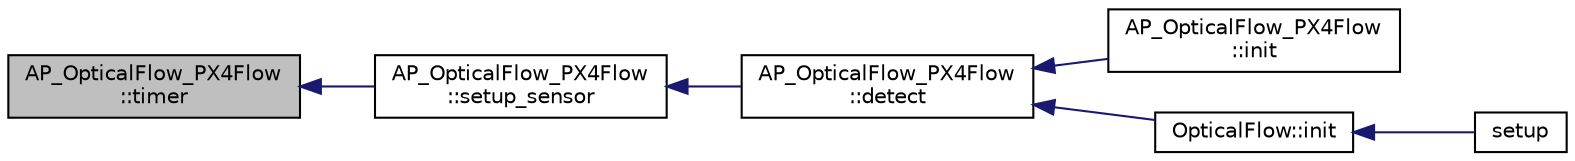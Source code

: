 digraph "AP_OpticalFlow_PX4Flow::timer"
{
 // INTERACTIVE_SVG=YES
  edge [fontname="Helvetica",fontsize="10",labelfontname="Helvetica",labelfontsize="10"];
  node [fontname="Helvetica",fontsize="10",shape=record];
  rankdir="LR";
  Node1 [label="AP_OpticalFlow_PX4Flow\l::timer",height=0.2,width=0.4,color="black", fillcolor="grey75", style="filled", fontcolor="black"];
  Node1 -> Node2 [dir="back",color="midnightblue",fontsize="10",style="solid",fontname="Helvetica"];
  Node2 [label="AP_OpticalFlow_PX4Flow\l::setup_sensor",height=0.2,width=0.4,color="black", fillcolor="white", style="filled",URL="$classAP__OpticalFlow__PX4Flow.html#ace20a56ea665c0b1dad76e8400593c3b"];
  Node2 -> Node3 [dir="back",color="midnightblue",fontsize="10",style="solid",fontname="Helvetica"];
  Node3 [label="AP_OpticalFlow_PX4Flow\l::detect",height=0.2,width=0.4,color="black", fillcolor="white", style="filled",URL="$classAP__OpticalFlow__PX4Flow.html#afa8ebf12ec7048c6073ab3eda158540b"];
  Node3 -> Node4 [dir="back",color="midnightblue",fontsize="10",style="solid",fontname="Helvetica"];
  Node4 [label="AP_OpticalFlow_PX4Flow\l::init",height=0.2,width=0.4,color="black", fillcolor="white", style="filled",URL="$classAP__OpticalFlow__PX4Flow.html#ac44f7606bd1b7d840695ee63fddba775"];
  Node3 -> Node5 [dir="back",color="midnightblue",fontsize="10",style="solid",fontname="Helvetica"];
  Node5 [label="OpticalFlow::init",height=0.2,width=0.4,color="black", fillcolor="white", style="filled",URL="$classOpticalFlow.html#a38bb66f6104e140e3ca46aa1129c43ae"];
  Node5 -> Node6 [dir="back",color="midnightblue",fontsize="10",style="solid",fontname="Helvetica"];
  Node6 [label="setup",height=0.2,width=0.4,color="black", fillcolor="white", style="filled",URL="$AP__OpticalFlow__test_8cpp.html#a4fc01d736fe50cf5b977f755b675f11d"];
}

